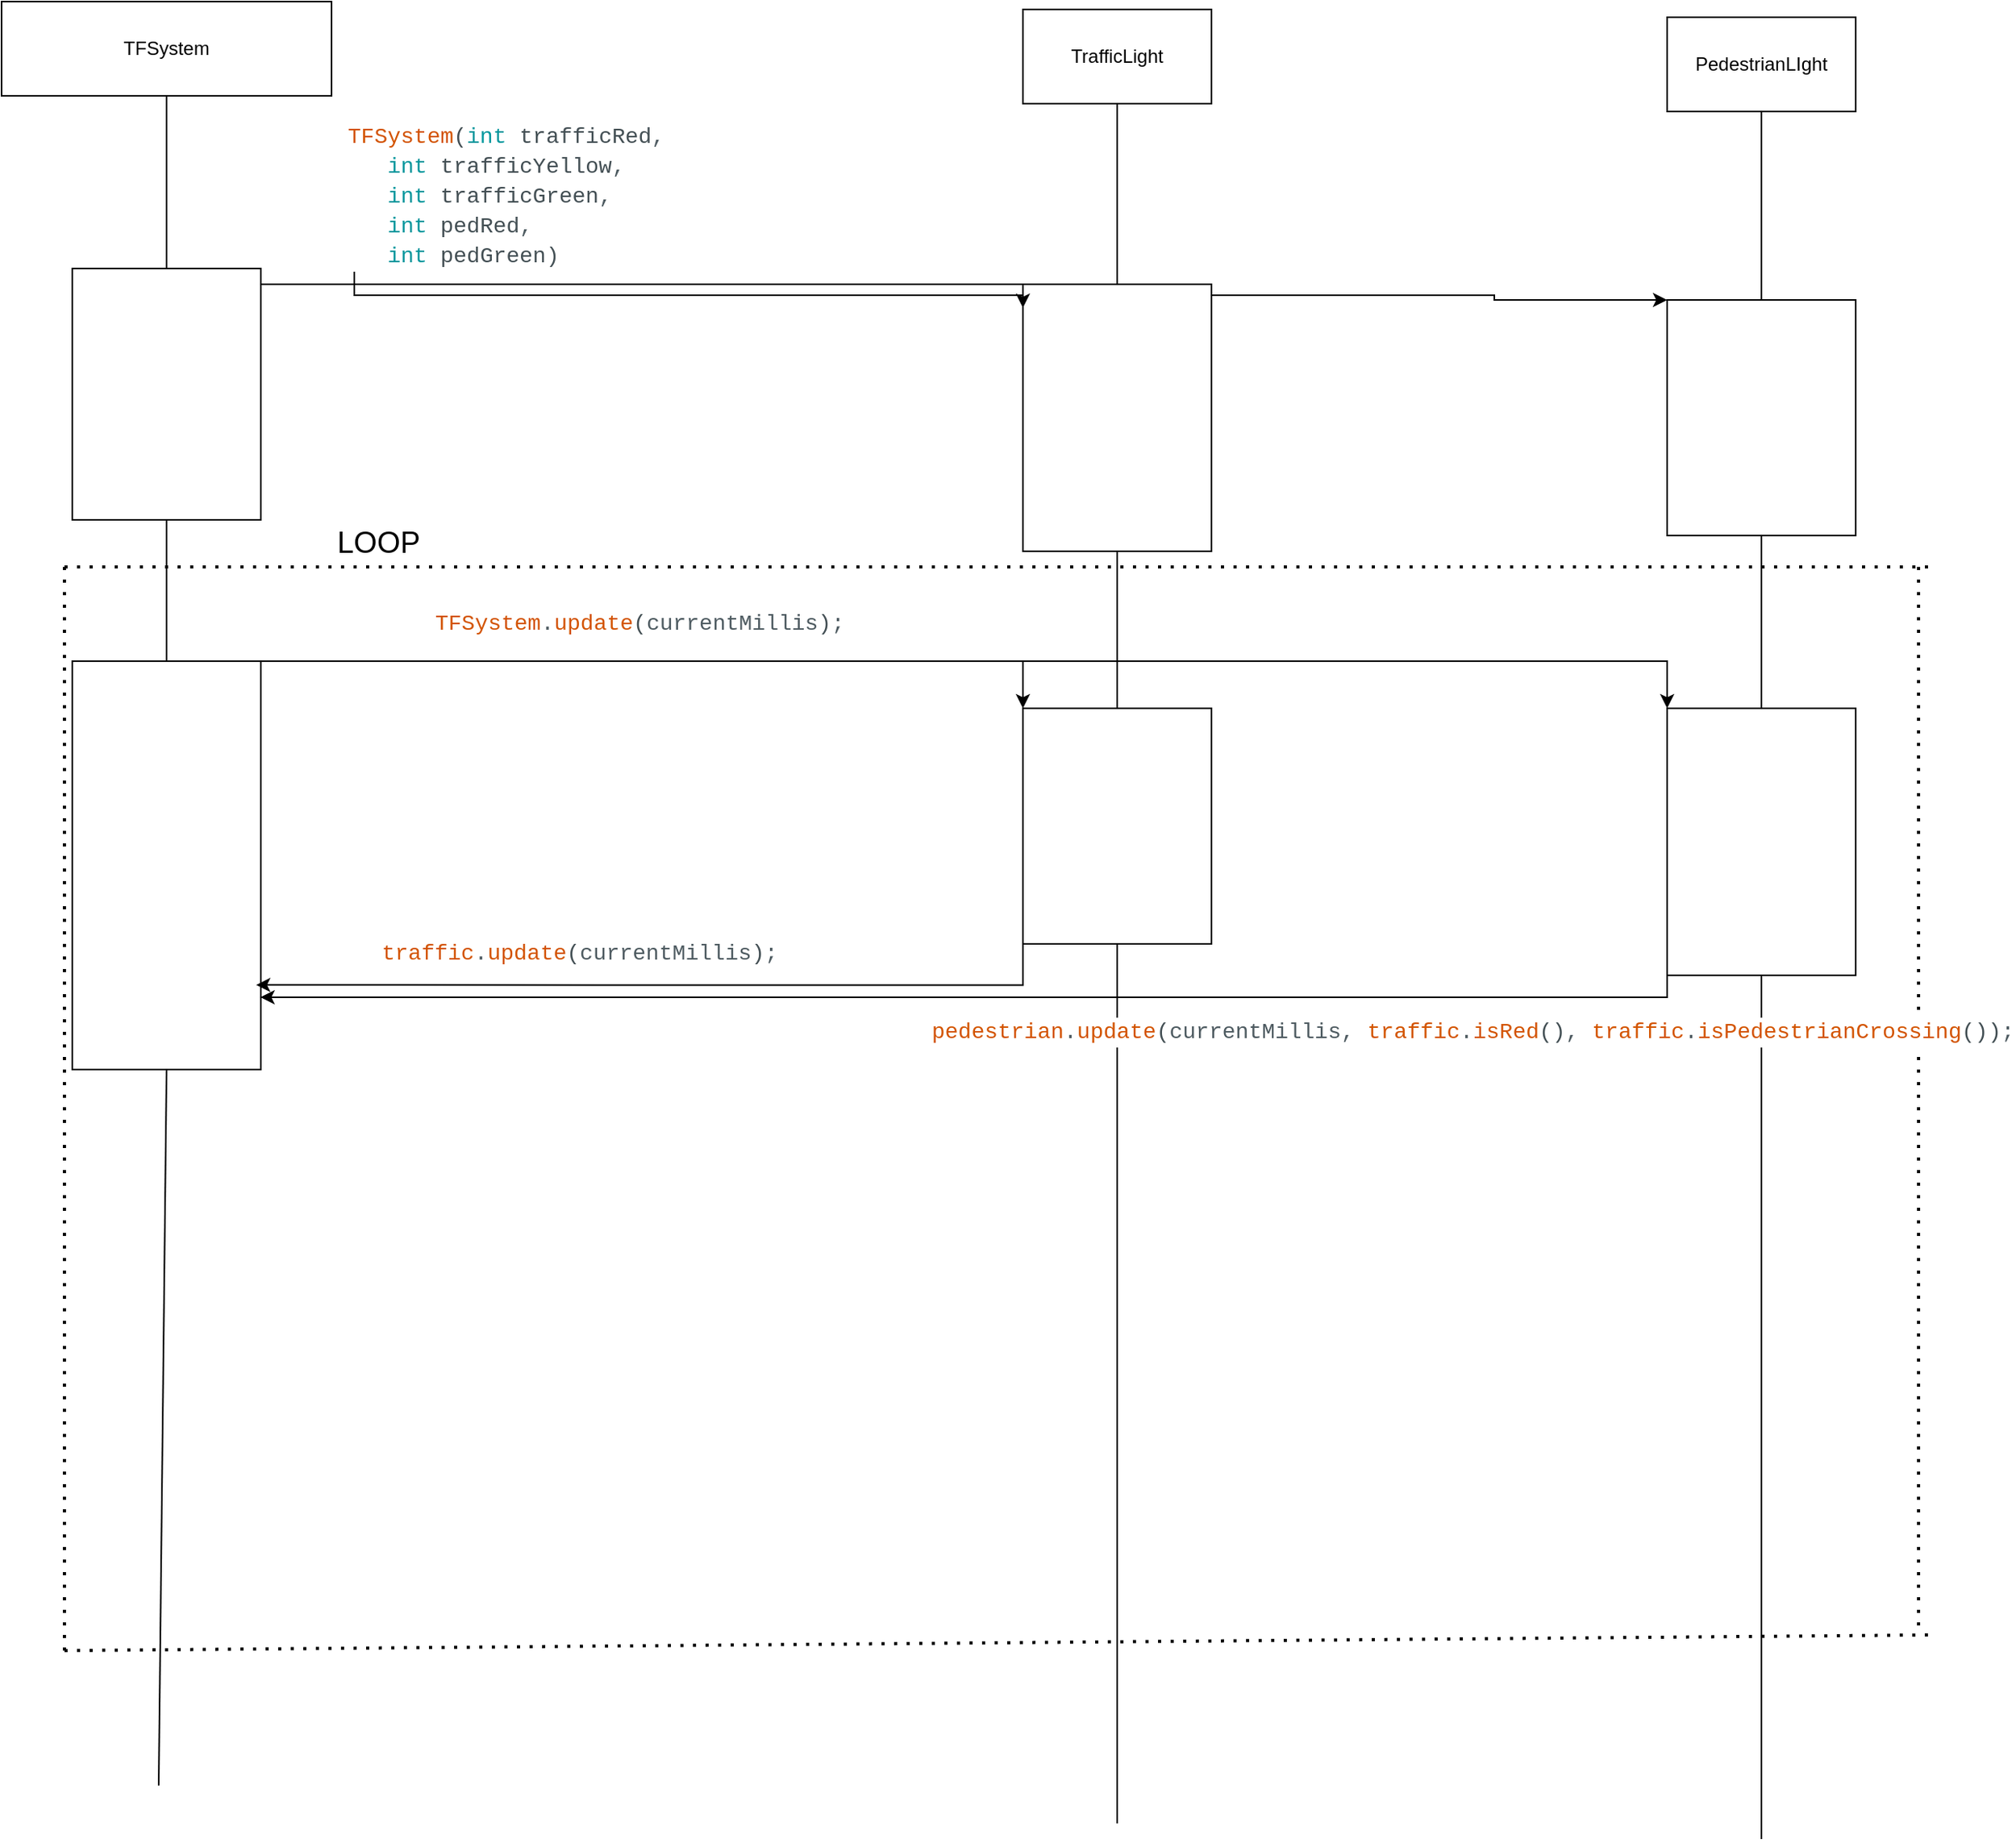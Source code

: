 <mxfile version="24.8.0">
  <diagram name="Page-1" id="tkJjVmH3Jp1mmXQV8iUa">
    <mxGraphModel dx="1750" dy="883" grid="1" gridSize="10" guides="1" tooltips="1" connect="1" arrows="1" fold="1" page="1" pageScale="1" pageWidth="827" pageHeight="1169" math="0" shadow="0">
      <root>
        <mxCell id="0" />
        <mxCell id="1" parent="0" />
        <mxCell id="ZuJfT-cTRRk1zcmFtu5A-1" value="TFSystem" style="rounded=0;whiteSpace=wrap;html=1;" vertex="1" parent="1">
          <mxGeometry x="140" y="250" width="210" height="60" as="geometry" />
        </mxCell>
        <mxCell id="ZuJfT-cTRRk1zcmFtu5A-2" value="TrafficLight" style="rounded=0;whiteSpace=wrap;html=1;" vertex="1" parent="1">
          <mxGeometry x="790" y="255" width="120" height="60" as="geometry" />
        </mxCell>
        <mxCell id="ZuJfT-cTRRk1zcmFtu5A-3" value="PedestrianLIght" style="rounded=0;whiteSpace=wrap;html=1;" vertex="1" parent="1">
          <mxGeometry x="1200" y="260" width="120" height="60" as="geometry" />
        </mxCell>
        <mxCell id="ZuJfT-cTRRk1zcmFtu5A-4" value="" style="endArrow=none;html=1;rounded=0;entryX=0.5;entryY=1;entryDx=0;entryDy=0;" edge="1" parent="1" source="ZuJfT-cTRRk1zcmFtu5A-18" target="ZuJfT-cTRRk1zcmFtu5A-1">
          <mxGeometry width="50" height="50" relative="1" as="geometry">
            <mxPoint x="240" y="1385.818" as="sourcePoint" />
            <mxPoint x="810" y="520" as="targetPoint" />
          </mxGeometry>
        </mxCell>
        <mxCell id="ZuJfT-cTRRk1zcmFtu5A-5" value="" style="endArrow=none;html=1;rounded=0;entryX=0.5;entryY=1;entryDx=0;entryDy=0;" edge="1" parent="1" source="ZuJfT-cTRRk1zcmFtu5A-20" target="ZuJfT-cTRRk1zcmFtu5A-2">
          <mxGeometry width="50" height="50" relative="1" as="geometry">
            <mxPoint x="850" y="1410" as="sourcePoint" />
            <mxPoint x="555" y="330" as="targetPoint" />
          </mxGeometry>
        </mxCell>
        <mxCell id="ZuJfT-cTRRk1zcmFtu5A-6" value="" style="endArrow=none;html=1;rounded=0;entryX=0.5;entryY=1;entryDx=0;entryDy=0;" edge="1" parent="1" source="ZuJfT-cTRRk1zcmFtu5A-9" target="ZuJfT-cTRRk1zcmFtu5A-3">
          <mxGeometry width="50" height="50" relative="1" as="geometry">
            <mxPoint x="880" y="1410" as="sourcePoint" />
            <mxPoint x="925" y="370" as="targetPoint" />
            <Array as="points" />
          </mxGeometry>
        </mxCell>
        <mxCell id="ZuJfT-cTRRk1zcmFtu5A-12" style="edgeStyle=orthogonalEdgeStyle;rounded=0;orthogonalLoop=1;jettySize=auto;html=1;exitX=0.021;exitY=1.05;exitDx=0;exitDy=0;entryX=0;entryY=0;entryDx=0;entryDy=0;exitPerimeter=0;" edge="1" parent="1" source="ZuJfT-cTRRk1zcmFtu5A-13" target="ZuJfT-cTRRk1zcmFtu5A-9">
          <mxGeometry relative="1" as="geometry">
            <Array as="points">
              <mxPoint x="1090" y="437" />
              <mxPoint x="1090" y="440" />
              <mxPoint x="1200" y="440" />
            </Array>
          </mxGeometry>
        </mxCell>
        <mxCell id="ZuJfT-cTRRk1zcmFtu5A-7" value="" style="rounded=0;whiteSpace=wrap;html=1;" vertex="1" parent="1">
          <mxGeometry x="185" y="420" width="120" height="160" as="geometry" />
        </mxCell>
        <mxCell id="ZuJfT-cTRRk1zcmFtu5A-8" value="" style="rounded=0;whiteSpace=wrap;html=1;" vertex="1" parent="1">
          <mxGeometry x="790" y="430" width="120" height="170" as="geometry" />
        </mxCell>
        <mxCell id="ZuJfT-cTRRk1zcmFtu5A-10" value="" style="endArrow=none;html=1;rounded=0;entryX=0.5;entryY=1;entryDx=0;entryDy=0;" edge="1" parent="1" target="ZuJfT-cTRRk1zcmFtu5A-9">
          <mxGeometry width="50" height="50" relative="1" as="geometry">
            <mxPoint x="1260" y="1420" as="sourcePoint" />
            <mxPoint x="1260" y="320" as="targetPoint" />
            <Array as="points" />
          </mxGeometry>
        </mxCell>
        <mxCell id="ZuJfT-cTRRk1zcmFtu5A-9" value="" style="rounded=0;whiteSpace=wrap;html=1;" vertex="1" parent="1">
          <mxGeometry x="1200" y="440" width="120" height="150" as="geometry" />
        </mxCell>
        <mxCell id="ZuJfT-cTRRk1zcmFtu5A-11" style="edgeStyle=orthogonalEdgeStyle;rounded=0;orthogonalLoop=1;jettySize=auto;html=1;entryX=0;entryY=0.088;entryDx=0;entryDy=0;entryPerimeter=0;exitX=1;exitY=0.25;exitDx=0;exitDy=0;" edge="1" parent="1" source="ZuJfT-cTRRk1zcmFtu5A-7" target="ZuJfT-cTRRk1zcmFtu5A-8">
          <mxGeometry relative="1" as="geometry">
            <Array as="points">
              <mxPoint x="790" y="430" />
            </Array>
          </mxGeometry>
        </mxCell>
        <mxCell id="ZuJfT-cTRRk1zcmFtu5A-13" value="&lt;div style=&quot;color: rgb(78, 91, 97); background-color: rgb(255, 255, 255); font-family: Consolas, &amp;quot;Courier New&amp;quot;, monospace; font-size: 14px; line-height: 19px; white-space: pre;&quot;&gt;&lt;div style=&quot;line-height: 19px;&quot;&gt;&lt;div style=&quot;line-height: 19px;&quot;&gt;&lt;div&gt;&amp;nbsp;&lt;span style=&quot;color: #d35400;&quot;&gt;TFSystem&lt;/span&gt;&lt;span style=&quot;color: #434f54;&quot;&gt;(&lt;/span&gt;&lt;span style=&quot;color: #00979d;&quot;&gt;int&lt;/span&gt; &lt;span style=&quot;color: #434f54;&quot;&gt;trafficRed&lt;/span&gt;, &lt;/div&gt;&lt;div&gt;&amp;nbsp; &amp;nbsp; &lt;span style=&quot;color: #00979d;&quot;&gt;int&lt;/span&gt; &lt;span style=&quot;color: #434f54;&quot;&gt;trafficYellow&lt;/span&gt;, &lt;/div&gt;&lt;div&gt;&amp;nbsp; &amp;nbsp; &lt;span style=&quot;color: #00979d;&quot;&gt;int&lt;/span&gt; &lt;span style=&quot;color: #434f54;&quot;&gt;trafficGreen&lt;/span&gt;, &lt;/div&gt;&lt;div&gt;&amp;nbsp; &amp;nbsp; &lt;span style=&quot;color: #00979d;&quot;&gt;int&lt;/span&gt; &lt;span style=&quot;color: #434f54;&quot;&gt;pedRed&lt;/span&gt;, &lt;/div&gt;&lt;div&gt;&amp;nbsp; &amp;nbsp; &lt;span style=&quot;color: #00979d;&quot;&gt;int&lt;/span&gt; &lt;span style=&quot;color: #434f54;&quot;&gt;pedGreen)&lt;/span&gt; &lt;/div&gt;&lt;/div&gt;&lt;/div&gt;&lt;/div&gt;" style="text;whiteSpace=wrap;html=1;" vertex="1" parent="1">
          <mxGeometry x="350" y="320" width="690" height="40" as="geometry" />
        </mxCell>
        <mxCell id="ZuJfT-cTRRk1zcmFtu5A-14" value="" style="endArrow=none;dashed=1;html=1;dashPattern=1 3;strokeWidth=2;rounded=0;" edge="1" parent="1">
          <mxGeometry width="50" height="50" relative="1" as="geometry">
            <mxPoint x="180" y="1300" as="sourcePoint" />
            <mxPoint x="180" y="610" as="targetPoint" />
          </mxGeometry>
        </mxCell>
        <mxCell id="ZuJfT-cTRRk1zcmFtu5A-15" value="" style="endArrow=none;dashed=1;html=1;dashPattern=1 3;strokeWidth=2;rounded=0;" edge="1" parent="1">
          <mxGeometry width="50" height="50" relative="1" as="geometry">
            <mxPoint x="180" y="1300" as="sourcePoint" />
            <mxPoint x="1370" y="1290" as="targetPoint" />
          </mxGeometry>
        </mxCell>
        <mxCell id="ZuJfT-cTRRk1zcmFtu5A-16" value="" style="endArrow=none;dashed=1;html=1;dashPattern=1 3;strokeWidth=2;rounded=0;" edge="1" parent="1">
          <mxGeometry width="50" height="50" relative="1" as="geometry">
            <mxPoint x="1360" y="610" as="sourcePoint" />
            <mxPoint x="1360" y="1290" as="targetPoint" />
          </mxGeometry>
        </mxCell>
        <mxCell id="ZuJfT-cTRRk1zcmFtu5A-17" value="" style="endArrow=none;dashed=1;html=1;dashPattern=1 3;strokeWidth=2;rounded=0;" edge="1" parent="1">
          <mxGeometry width="50" height="50" relative="1" as="geometry">
            <mxPoint x="180" y="610" as="sourcePoint" />
            <mxPoint x="1370" y="610" as="targetPoint" />
          </mxGeometry>
        </mxCell>
        <mxCell id="ZuJfT-cTRRk1zcmFtu5A-19" value="" style="endArrow=none;html=1;rounded=0;entryX=0.5;entryY=1;entryDx=0;entryDy=0;" edge="1" parent="1" target="ZuJfT-cTRRk1zcmFtu5A-18">
          <mxGeometry width="50" height="50" relative="1" as="geometry">
            <mxPoint x="240" y="1385.818" as="sourcePoint" />
            <mxPoint x="245" y="310" as="targetPoint" />
          </mxGeometry>
        </mxCell>
        <mxCell id="ZuJfT-cTRRk1zcmFtu5A-23" style="edgeStyle=orthogonalEdgeStyle;rounded=0;orthogonalLoop=1;jettySize=auto;html=1;exitX=1;exitY=0;exitDx=0;exitDy=0;entryX=0;entryY=0;entryDx=0;entryDy=0;" edge="1" parent="1" source="ZuJfT-cTRRk1zcmFtu5A-18" target="ZuJfT-cTRRk1zcmFtu5A-20">
          <mxGeometry relative="1" as="geometry">
            <Array as="points">
              <mxPoint x="790" y="670" />
            </Array>
          </mxGeometry>
        </mxCell>
        <mxCell id="ZuJfT-cTRRk1zcmFtu5A-37" style="edgeStyle=orthogonalEdgeStyle;rounded=0;orthogonalLoop=1;jettySize=auto;html=1;exitX=1;exitY=0;exitDx=0;exitDy=0;entryX=0;entryY=0;entryDx=0;entryDy=0;" edge="1" parent="1" source="ZuJfT-cTRRk1zcmFtu5A-18" target="ZuJfT-cTRRk1zcmFtu5A-22">
          <mxGeometry relative="1" as="geometry">
            <Array as="points">
              <mxPoint x="1200" y="670" />
            </Array>
          </mxGeometry>
        </mxCell>
        <mxCell id="ZuJfT-cTRRk1zcmFtu5A-18" value="" style="rounded=0;whiteSpace=wrap;html=1;" vertex="1" parent="1">
          <mxGeometry x="185" y="670" width="120" height="260" as="geometry" />
        </mxCell>
        <mxCell id="ZuJfT-cTRRk1zcmFtu5A-21" value="" style="endArrow=none;html=1;rounded=0;entryX=0.5;entryY=1;entryDx=0;entryDy=0;" edge="1" parent="1" target="ZuJfT-cTRRk1zcmFtu5A-20">
          <mxGeometry width="50" height="50" relative="1" as="geometry">
            <mxPoint x="850" y="1410" as="sourcePoint" />
            <mxPoint x="850" y="315" as="targetPoint" />
          </mxGeometry>
        </mxCell>
        <mxCell id="ZuJfT-cTRRk1zcmFtu5A-20" value="" style="rounded=0;whiteSpace=wrap;html=1;" vertex="1" parent="1">
          <mxGeometry x="790" y="700" width="120" height="150" as="geometry" />
        </mxCell>
        <mxCell id="ZuJfT-cTRRk1zcmFtu5A-25" style="edgeStyle=orthogonalEdgeStyle;rounded=0;orthogonalLoop=1;jettySize=auto;html=1;exitX=0.5;exitY=1;exitDx=0;exitDy=0;" edge="1" parent="1" source="ZuJfT-cTRRk1zcmFtu5A-22">
          <mxGeometry relative="1" as="geometry">
            <mxPoint x="1260" y="850" as="targetPoint" />
          </mxGeometry>
        </mxCell>
        <mxCell id="ZuJfT-cTRRk1zcmFtu5A-22" value="" style="rounded=0;whiteSpace=wrap;html=1;" vertex="1" parent="1">
          <mxGeometry x="1200" y="700" width="120" height="170" as="geometry" />
        </mxCell>
        <mxCell id="ZuJfT-cTRRk1zcmFtu5A-26" style="edgeStyle=orthogonalEdgeStyle;rounded=0;orthogonalLoop=1;jettySize=auto;html=1;exitX=0;exitY=1;exitDx=0;exitDy=0;entryX=0.998;entryY=0.823;entryDx=0;entryDy=0;entryPerimeter=0;" edge="1" parent="1" source="ZuJfT-cTRRk1zcmFtu5A-22" target="ZuJfT-cTRRk1zcmFtu5A-18">
          <mxGeometry relative="1" as="geometry">
            <Array as="points">
              <mxPoint x="1200" y="884" />
            </Array>
          </mxGeometry>
        </mxCell>
        <mxCell id="ZuJfT-cTRRk1zcmFtu5A-30" value="&lt;div style=&quot;color: #4e5b61;background-color: #ffffff;font-family: Consolas, &#39;Courier New&#39;, monospace;font-weight: normal;font-size: 14px;line-height: 19px;white-space: pre;&quot;&gt;&lt;div&gt;&lt;span style=&quot;color: #d35400;&quot;&gt;traffic&lt;/span&gt;&lt;span style=&quot;color: #4e5b61;&quot;&gt;.&lt;/span&gt;&lt;span style=&quot;color: #d35400;&quot;&gt;update&lt;/span&gt;&lt;span style=&quot;color: #434f54;&quot;&gt;(&lt;/span&gt;&lt;span style=&quot;color: #4e5b61;&quot;&gt;currentMillis&lt;/span&gt;&lt;span style=&quot;color: #434f54;&quot;&gt;)&lt;/span&gt;&lt;span style=&quot;color: #4e5b61;&quot;&gt;;&lt;/span&gt;&lt;/div&gt;&lt;/div&gt;" style="text;whiteSpace=wrap;html=1;" vertex="1" parent="1">
          <mxGeometry x="380" y="840" width="260" height="40" as="geometry" />
        </mxCell>
        <mxCell id="ZuJfT-cTRRk1zcmFtu5A-31" value="&lt;div style=&quot;color: #4e5b61;background-color: #ffffff;font-family: Consolas, &#39;Courier New&#39;, monospace;font-weight: normal;font-size: 14px;line-height: 19px;white-space: pre;&quot;&gt;&lt;div&gt;&lt;span style=&quot;color: #d35400;&quot;&gt;pedestrian&lt;/span&gt;&lt;span style=&quot;color: #4e5b61;&quot;&gt;.&lt;/span&gt;&lt;span style=&quot;color: #d35400;&quot;&gt;update&lt;/span&gt;&lt;span style=&quot;color: #434f54;&quot;&gt;(&lt;/span&gt;&lt;span style=&quot;color: #4e5b61;&quot;&gt;currentMillis, &lt;/span&gt;&lt;span style=&quot;color: #d35400;&quot;&gt;traffic&lt;/span&gt;&lt;span style=&quot;color: #4e5b61;&quot;&gt;.&lt;/span&gt;&lt;span style=&quot;color: #d35400;&quot;&gt;isRed&lt;/span&gt;&lt;span style=&quot;color: #434f54;&quot;&gt;()&lt;/span&gt;&lt;span style=&quot;color: #4e5b61;&quot;&gt;, &lt;/span&gt;&lt;span style=&quot;color: #d35400;&quot;&gt;traffic&lt;/span&gt;&lt;span style=&quot;color: #4e5b61;&quot;&gt;.&lt;/span&gt;&lt;span style=&quot;color: #d35400;&quot;&gt;isPedestrianCrossing&lt;/span&gt;&lt;span style=&quot;color: #434f54;&quot;&gt;())&lt;/span&gt;&lt;span style=&quot;color: #4e5b61;&quot;&gt;;&lt;/span&gt;&lt;/div&gt;&lt;/div&gt;" style="text;whiteSpace=wrap;html=1;" vertex="1" parent="1">
          <mxGeometry x="730" y="890" width="560" height="40" as="geometry" />
        </mxCell>
        <mxCell id="ZuJfT-cTRRk1zcmFtu5A-33" style="edgeStyle=orthogonalEdgeStyle;rounded=0;orthogonalLoop=1;jettySize=auto;html=1;exitX=0;exitY=1;exitDx=0;exitDy=0;entryX=0.975;entryY=0.793;entryDx=0;entryDy=0;entryPerimeter=0;" edge="1" parent="1" source="ZuJfT-cTRRk1zcmFtu5A-20" target="ZuJfT-cTRRk1zcmFtu5A-18">
          <mxGeometry relative="1" as="geometry" />
        </mxCell>
        <mxCell id="ZuJfT-cTRRk1zcmFtu5A-35" value="&lt;font style=&quot;font-size: 19px;&quot;&gt;LOOP&lt;/font&gt;" style="text;html=1;align=center;verticalAlign=middle;whiteSpace=wrap;rounded=0;" vertex="1" parent="1">
          <mxGeometry x="300" y="560" width="160" height="70" as="geometry" />
        </mxCell>
        <mxCell id="ZuJfT-cTRRk1zcmFtu5A-28" value="&lt;div style=&quot;color: #4e5b61;background-color: #ffffff;font-family: Consolas, &#39;Courier New&#39;, monospace;font-weight: normal;font-size: 14px;line-height: 19px;white-space: pre;&quot;&gt;&lt;div&gt;&lt;span style=&quot;color: #d35400;&quot;&gt;TFSystem&lt;/span&gt;&lt;span style=&quot;color: #4e5b61;&quot;&gt;.&lt;/span&gt;&lt;span style=&quot;color: #d35400;&quot;&gt;update&lt;/span&gt;&lt;span style=&quot;color: #434f54;&quot;&gt;(&lt;/span&gt;&lt;span style=&quot;color: #4e5b61;&quot;&gt;currentMillis&lt;/span&gt;&lt;span style=&quot;color: #434f54;&quot;&gt;)&lt;/span&gt;&lt;span style=&quot;color: #4e5b61;&quot;&gt;;&lt;/span&gt;&lt;/div&gt;&lt;/div&gt;" style="text;whiteSpace=wrap;html=1;" vertex="1" parent="1">
          <mxGeometry x="414" y="630" width="310" height="40" as="geometry" />
        </mxCell>
      </root>
    </mxGraphModel>
  </diagram>
</mxfile>
